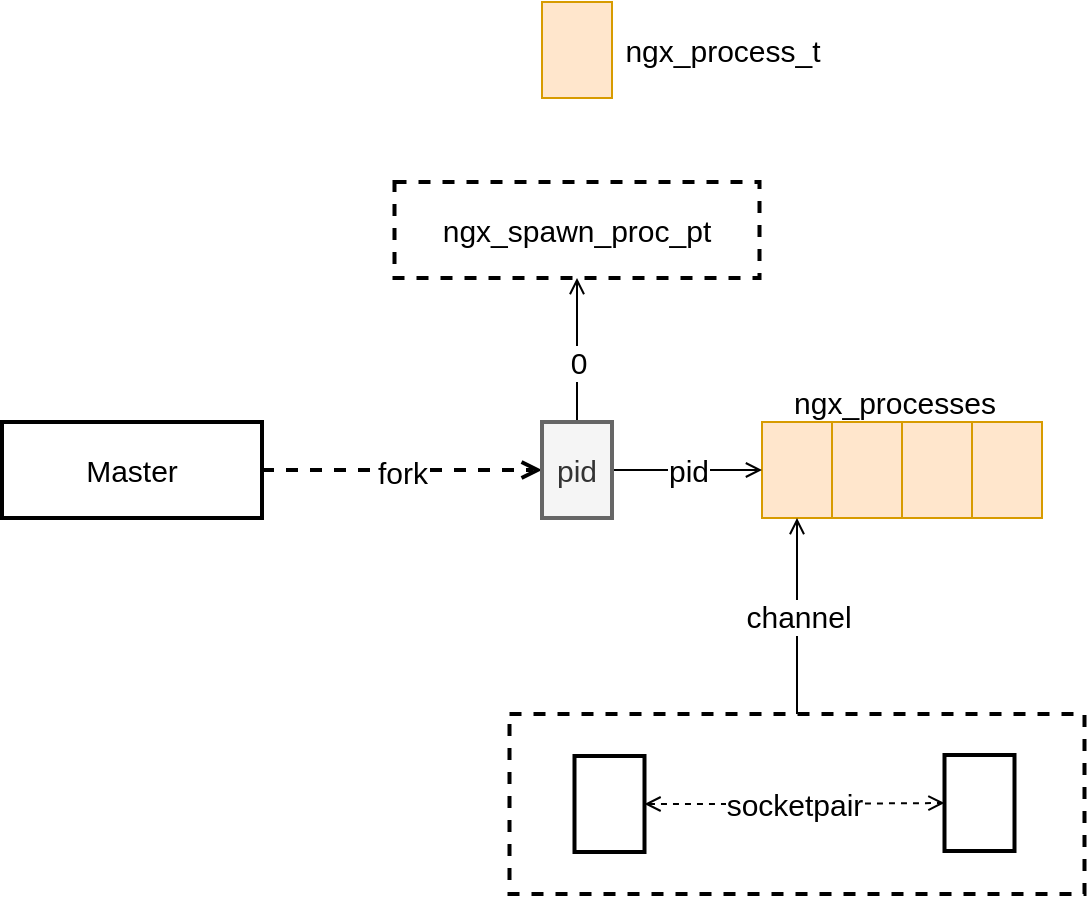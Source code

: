 <mxfile version="15.4.0" type="device" pages="2"><diagram id="ROdHcPe7oFomW3Hlt6Ea" name="第 1 页"><mxGraphModel dx="1913" dy="966" grid="1" gridSize="10" guides="1" tooltips="1" connect="1" arrows="1" fold="1" page="1" pageScale="1" pageWidth="827" pageHeight="1169" math="0" shadow="0"><root><mxCell id="0"/><mxCell id="1" parent="0"/><mxCell id="IMNucmksKm3bXbejhF2J-1" value="" style="rounded=0;whiteSpace=wrap;html=1;strokeWidth=1;fillColor=#ffe6cc;strokeColor=#d79b00;" parent="1" vertex="1"><mxGeometry x="290" y="370" width="35" height="48" as="geometry"/></mxCell><mxCell id="IMNucmksKm3bXbejhF2J-2" value="" style="rounded=0;whiteSpace=wrap;html=1;strokeWidth=1;fillColor=#ffe6cc;strokeColor=#d79b00;" parent="1" vertex="1"><mxGeometry x="325" y="370" width="35" height="48" as="geometry"/></mxCell><mxCell id="IMNucmksKm3bXbejhF2J-3" value="" style="rounded=0;whiteSpace=wrap;html=1;strokeWidth=1;fillColor=#ffe6cc;strokeColor=#d79b00;" parent="1" vertex="1"><mxGeometry x="360" y="370" width="35" height="48" as="geometry"/></mxCell><mxCell id="IMNucmksKm3bXbejhF2J-4" value="" style="rounded=0;whiteSpace=wrap;html=1;strokeWidth=1;fillColor=#ffe6cc;strokeColor=#d79b00;" parent="1" vertex="1"><mxGeometry x="395" y="370" width="35" height="48" as="geometry"/></mxCell><mxCell id="IMNucmksKm3bXbejhF2J-5" value="" style="rounded=0;whiteSpace=wrap;html=1;strokeWidth=1;fillColor=#ffe6cc;strokeColor=#d79b00;" parent="1" vertex="1"><mxGeometry x="180" y="160" width="35" height="48" as="geometry"/></mxCell><mxCell id="IMNucmksKm3bXbejhF2J-7" value="ngx_process_t" style="text;html=1;align=center;verticalAlign=middle;resizable=0;points=[];autosize=1;strokeColor=none;fillColor=none;fontSize=15;" parent="1" vertex="1"><mxGeometry x="215" y="174" width="110" height="20" as="geometry"/></mxCell><mxCell id="IMNucmksKm3bXbejhF2J-10" value="socketpair" style="edgeStyle=orthogonalEdgeStyle;rounded=0;orthogonalLoop=1;jettySize=auto;html=1;exitX=1;exitY=0.5;exitDx=0;exitDy=0;entryX=0;entryY=0.5;entryDx=0;entryDy=0;fontSize=15;endArrow=open;endFill=0;dashed=1;startArrow=open;startFill=0;" parent="1" source="IMNucmksKm3bXbejhF2J-8" target="IMNucmksKm3bXbejhF2J-9" edge="1"><mxGeometry relative="1" as="geometry"/></mxCell><mxCell id="IMNucmksKm3bXbejhF2J-8" value="" style="rounded=0;whiteSpace=wrap;html=1;strokeWidth=2;fontSize=15;" parent="1" vertex="1"><mxGeometry x="196.25" y="537" width="35" height="48" as="geometry"/></mxCell><mxCell id="IMNucmksKm3bXbejhF2J-9" value="" style="rounded=0;whiteSpace=wrap;html=1;strokeWidth=2;fontSize=15;" parent="1" vertex="1"><mxGeometry x="381.25" y="536.5" width="35" height="48" as="geometry"/></mxCell><mxCell id="IMNucmksKm3bXbejhF2J-21" value="channel" style="edgeStyle=orthogonalEdgeStyle;rounded=0;orthogonalLoop=1;jettySize=auto;html=1;exitX=0.5;exitY=0;exitDx=0;exitDy=0;entryX=0.5;entryY=1;entryDx=0;entryDy=0;fontSize=15;startArrow=none;startFill=0;endArrow=open;endFill=0;strokeWidth=1;" parent="1" source="IMNucmksKm3bXbejhF2J-11" target="IMNucmksKm3bXbejhF2J-1" edge="1"><mxGeometry relative="1" as="geometry"/></mxCell><mxCell id="IMNucmksKm3bXbejhF2J-11" value="" style="rounded=0;whiteSpace=wrap;html=1;strokeWidth=2;fontSize=15;fillColor=none;dashed=1;" parent="1" vertex="1"><mxGeometry x="163.75" y="516" width="287.5" height="90" as="geometry"/></mxCell><mxCell id="IMNucmksKm3bXbejhF2J-14" value="fork" style="edgeStyle=orthogonalEdgeStyle;rounded=0;orthogonalLoop=1;jettySize=auto;html=1;exitX=1;exitY=0.5;exitDx=0;exitDy=0;fontSize=15;startArrow=none;startFill=0;endArrow=open;endFill=0;dashed=1;strokeWidth=2;" parent="1" source="IMNucmksKm3bXbejhF2J-13" edge="1"><mxGeometry relative="1" as="geometry"><mxPoint x="180" y="394" as="targetPoint"/></mxGeometry></mxCell><mxCell id="IMNucmksKm3bXbejhF2J-13" value="Master" style="rounded=0;whiteSpace=wrap;html=1;strokeWidth=2;fontSize=15;fillColor=none;" parent="1" vertex="1"><mxGeometry x="-90" y="370" width="130" height="48" as="geometry"/></mxCell><mxCell id="IMNucmksKm3bXbejhF2J-17" value="0" style="edgeStyle=orthogonalEdgeStyle;rounded=0;orthogonalLoop=1;jettySize=auto;html=1;exitX=0.5;exitY=0;exitDx=0;exitDy=0;fontSize=15;startArrow=none;startFill=0;endArrow=open;endFill=0;strokeWidth=1;entryX=0.5;entryY=1;entryDx=0;entryDy=0;" parent="1" source="IMNucmksKm3bXbejhF2J-15" target="IMNucmksKm3bXbejhF2J-18" edge="1"><mxGeometry x="-0.167" relative="1" as="geometry"><mxPoint x="170" y="310" as="targetPoint"/><mxPoint as="offset"/></mxGeometry></mxCell><mxCell id="IMNucmksKm3bXbejhF2J-20" value="pid" style="edgeStyle=orthogonalEdgeStyle;rounded=0;orthogonalLoop=1;jettySize=auto;html=1;exitX=1;exitY=0.5;exitDx=0;exitDy=0;entryX=0;entryY=0.5;entryDx=0;entryDy=0;fontSize=15;startArrow=none;startFill=0;endArrow=open;endFill=0;strokeWidth=1;" parent="1" source="IMNucmksKm3bXbejhF2J-15" target="IMNucmksKm3bXbejhF2J-1" edge="1"><mxGeometry relative="1" as="geometry"/></mxCell><mxCell id="IMNucmksKm3bXbejhF2J-15" value="pid" style="rounded=0;whiteSpace=wrap;html=1;strokeWidth=2;fontSize=15;fillColor=#f5f5f5;strokeColor=#666666;fontColor=#333333;" parent="1" vertex="1"><mxGeometry x="180" y="370" width="35" height="48" as="geometry"/></mxCell><mxCell id="IMNucmksKm3bXbejhF2J-18" value="ngx_spawn_proc_pt" style="rounded=0;whiteSpace=wrap;html=1;strokeWidth=2;fontSize=15;fillColor=none;dashed=1;" parent="1" vertex="1"><mxGeometry x="106.25" y="250" width="182.5" height="48" as="geometry"/></mxCell><mxCell id="IMNucmksKm3bXbejhF2J-19" value="ngx_processes" style="text;html=1;align=center;verticalAlign=middle;resizable=0;points=[];autosize=1;strokeColor=none;fillColor=none;fontSize=15;" parent="1" vertex="1"><mxGeometry x="296.25" y="350" width="120" height="20" as="geometry"/></mxCell></root></mxGraphModel></diagram><diagram id="TAQlFGjY3IQfOQryhxbC" name="第 2 页"><mxGraphModel dx="1086" dy="966" grid="1" gridSize="10" guides="1" tooltips="1" connect="1" arrows="1" fold="1" page="1" pageScale="1" pageWidth="827" pageHeight="1169" math="0" shadow="0"><root><mxCell id="kZgTubgvX4tlOda6mZzr-0"/><mxCell id="kZgTubgvX4tlOda6mZzr-1" parent="kZgTubgvX4tlOda6mZzr-0"/></root></mxGraphModel></diagram></mxfile>